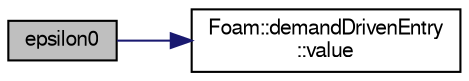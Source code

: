 digraph "epsilon0"
{
  bgcolor="transparent";
  edge [fontname="FreeSans",fontsize="10",labelfontname="FreeSans",labelfontsize="10"];
  node [fontname="FreeSans",fontsize="10",shape=record];
  rankdir="LR";
  Node24 [label="epsilon0",height=0.2,width=0.4,color="black", fillcolor="grey75", style="filled", fontcolor="black"];
  Node24 -> Node25 [color="midnightblue",fontsize="10",style="solid",fontname="FreeSans"];
  Node25 [label="Foam::demandDrivenEntry\l::value",height=0.2,width=0.4,color="black",URL="$a27642.html#a7948200a26c85fc3a83ffa510a91d668",tooltip="Return the value. "];
}
